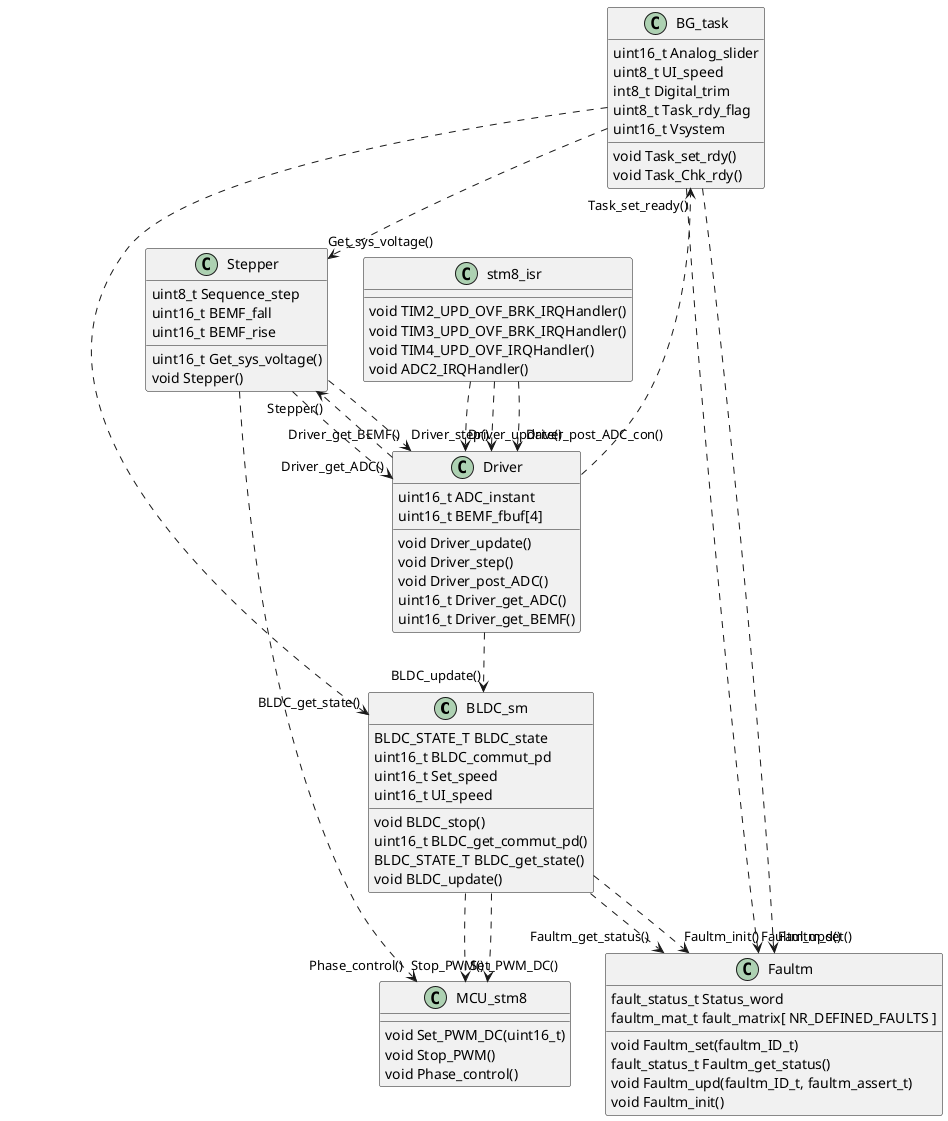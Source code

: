 @startuml

class           BLDC_sm {
  BLDC_STATE_T BLDC_state
  uint16_t BLDC_commut_pd
  uint16_t Set_speed
  uint16_t UI_speed
  void BLDC_stop()
  uint16_t BLDC_get_commut_pd()
  BLDC_STATE_T BLDC_get_state()
  void BLDC_update()
}
class           BG_task{
  uint16_t Analog_slider
  uint8_t UI_speed
  int8_t Digital_trim
  uint8_t Task_rdy_flag
  uint16_t Vsystem
  void Task_set_rdy()
  void Task_Chk_rdy()
}
class           Stepper{
  uint8_t Sequence_step
  uint16_t BEMF_fall
  uint16_t BEMF_rise
  uint16_t Get_sys_voltage()
  void Stepper()
}
class           Driver{
  uint16_t ADC_instant
  uint16_t BEMF_fbuf[4]
  void Driver_update()
  void Driver_step()
  void Driver_post_ADC()
  uint16_t Driver_get_ADC()
  uint16_t Driver_get_BEMF()
}
class           Faultm{
  fault_status_t Status_word
  faultm_mat_t fault_matrix[ NR_DEFINED_FAULTS ]
  void Faultm_set(faultm_ID_t)
  fault_status_t Faultm_get_status()
  void Faultm_upd(faultm_ID_t, faultm_assert_t)
  void Faultm_init()
}
class           MCU_stm8{
  void Set_PWM_DC(uint16_t)
  void Stop_PWM()
  void Phase_control()
}
class           stm8_isr{
  void TIM2_UPD_OVF_BRK_IRQHandler()
  void TIM3_UPD_OVF_BRK_IRQHandler()
  void TIM4_UPD_OVF_IRQHandler()
  void ADC2_IRQHandler()
}

stm8_isr ..> "Driver_update()" Driver
stm8_isr ..> "Driver_step()" Driver
stm8_isr ..> "Driver_post_ADC_con()" Driver

Driver ..> "Stepper()" Stepper
Driver ..> "BLDC_update()" BLDC_sm
Driver ..> "Task_set_ready()" BG_task

BG_task ..> "Faultm_upd()" Faultm
BG_task ..> "Faultm_set()" Faultm
BG_task ..> "BLDC_get_state()" BLDC_sm
BG_task ..> "Get_sys_voltage()" Stepper

BLDC_sm ..> "Faultm_get_status()" Faultm
BLDC_sm ..> "Faultm_init()" Faultm
BLDC_sm ..> "Set_PWM_DC()" MCU_stm8
BLDC_sm ..> "Stop_PWM()" MCU_stm8

Stepper ..> "Driver_get_ADC()" Driver
Stepper ..> "Driver_get_BEMF()" Driver
Stepper ..> "Phase_control()" MCU_stm8

@enduml
